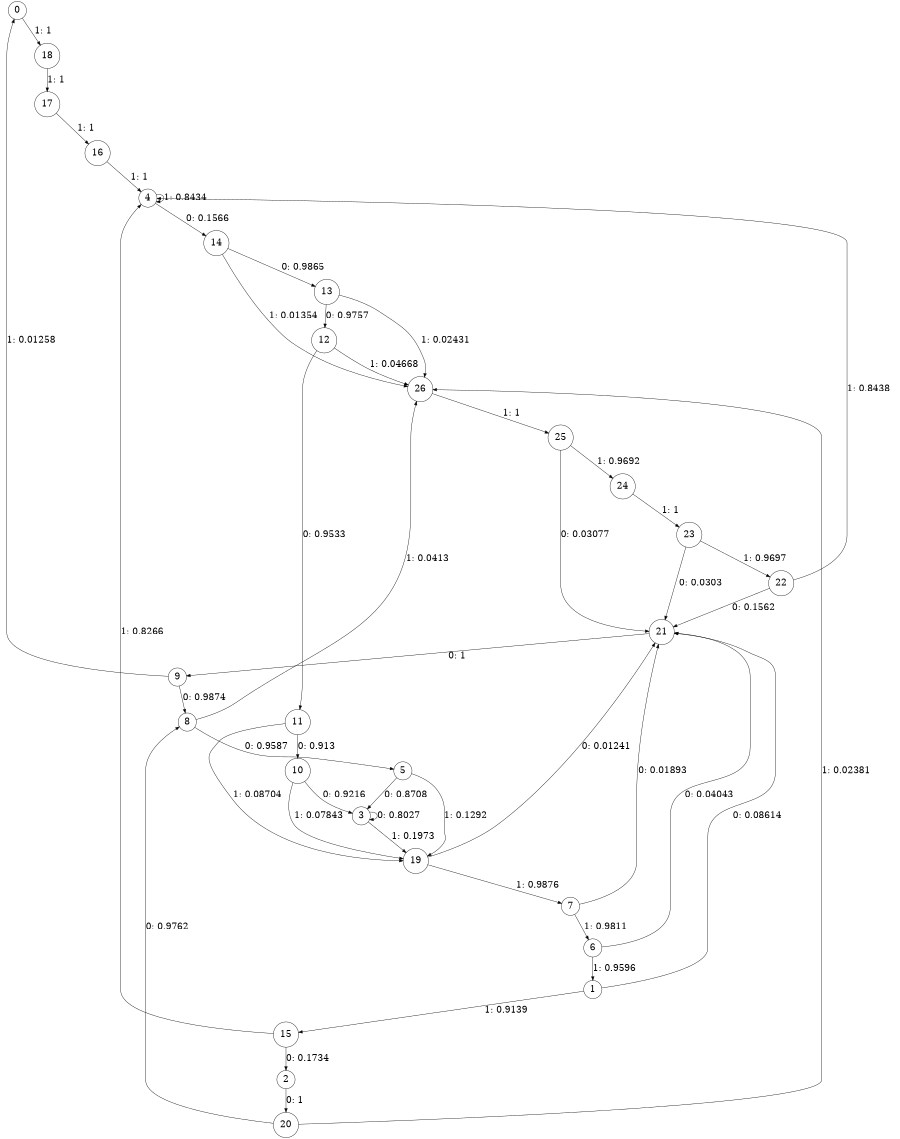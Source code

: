 digraph "ch4_face_short_L12" {
size = "6,8.5";
ratio = "fill";
node [shape = circle];
node [fontsize = 24];
edge [fontsize = 24];
0 -> 18 [label = "1: 1        "];
1 -> 21 [label = "0: 0.08614  "];
1 -> 15 [label = "1: 0.9139   "];
2 -> 20 [label = "0: 1        "];
3 -> 3 [label = "0: 0.8027   "];
3 -> 19 [label = "1: 0.1973   "];
4 -> 14 [label = "0: 0.1566   "];
4 -> 4 [label = "1: 0.8434   "];
5 -> 3 [label = "0: 0.8708   "];
5 -> 19 [label = "1: 0.1292   "];
6 -> 21 [label = "0: 0.04043  "];
6 -> 1 [label = "1: 0.9596   "];
7 -> 21 [label = "0: 0.01893  "];
7 -> 6 [label = "1: 0.9811   "];
8 -> 5 [label = "0: 0.9587   "];
8 -> 26 [label = "1: 0.0413   "];
9 -> 8 [label = "0: 0.9874   "];
9 -> 0 [label = "1: 0.01258  "];
10 -> 3 [label = "0: 0.9216   "];
10 -> 19 [label = "1: 0.07843  "];
11 -> 10 [label = "0: 0.913    "];
11 -> 19 [label = "1: 0.08704  "];
12 -> 11 [label = "0: 0.9533   "];
12 -> 26 [label = "1: 0.04668  "];
13 -> 12 [label = "0: 0.9757   "];
13 -> 26 [label = "1: 0.02431  "];
14 -> 13 [label = "0: 0.9865   "];
14 -> 26 [label = "1: 0.01354  "];
15 -> 2 [label = "0: 0.1734   "];
15 -> 4 [label = "1: 0.8266   "];
16 -> 4 [label = "1: 1        "];
17 -> 16 [label = "1: 1        "];
18 -> 17 [label = "1: 1        "];
19 -> 21 [label = "0: 0.01241  "];
19 -> 7 [label = "1: 0.9876   "];
20 -> 8 [label = "0: 0.9762   "];
20 -> 26 [label = "1: 0.02381  "];
21 -> 9 [label = "0: 1        "];
22 -> 21 [label = "0: 0.1562   "];
22 -> 4 [label = "1: 0.8438   "];
23 -> 21 [label = "0: 0.0303   "];
23 -> 22 [label = "1: 0.9697   "];
24 -> 23 [label = "1: 1        "];
25 -> 21 [label = "0: 0.03077  "];
25 -> 24 [label = "1: 0.9692   "];
26 -> 25 [label = "1: 1        "];
}